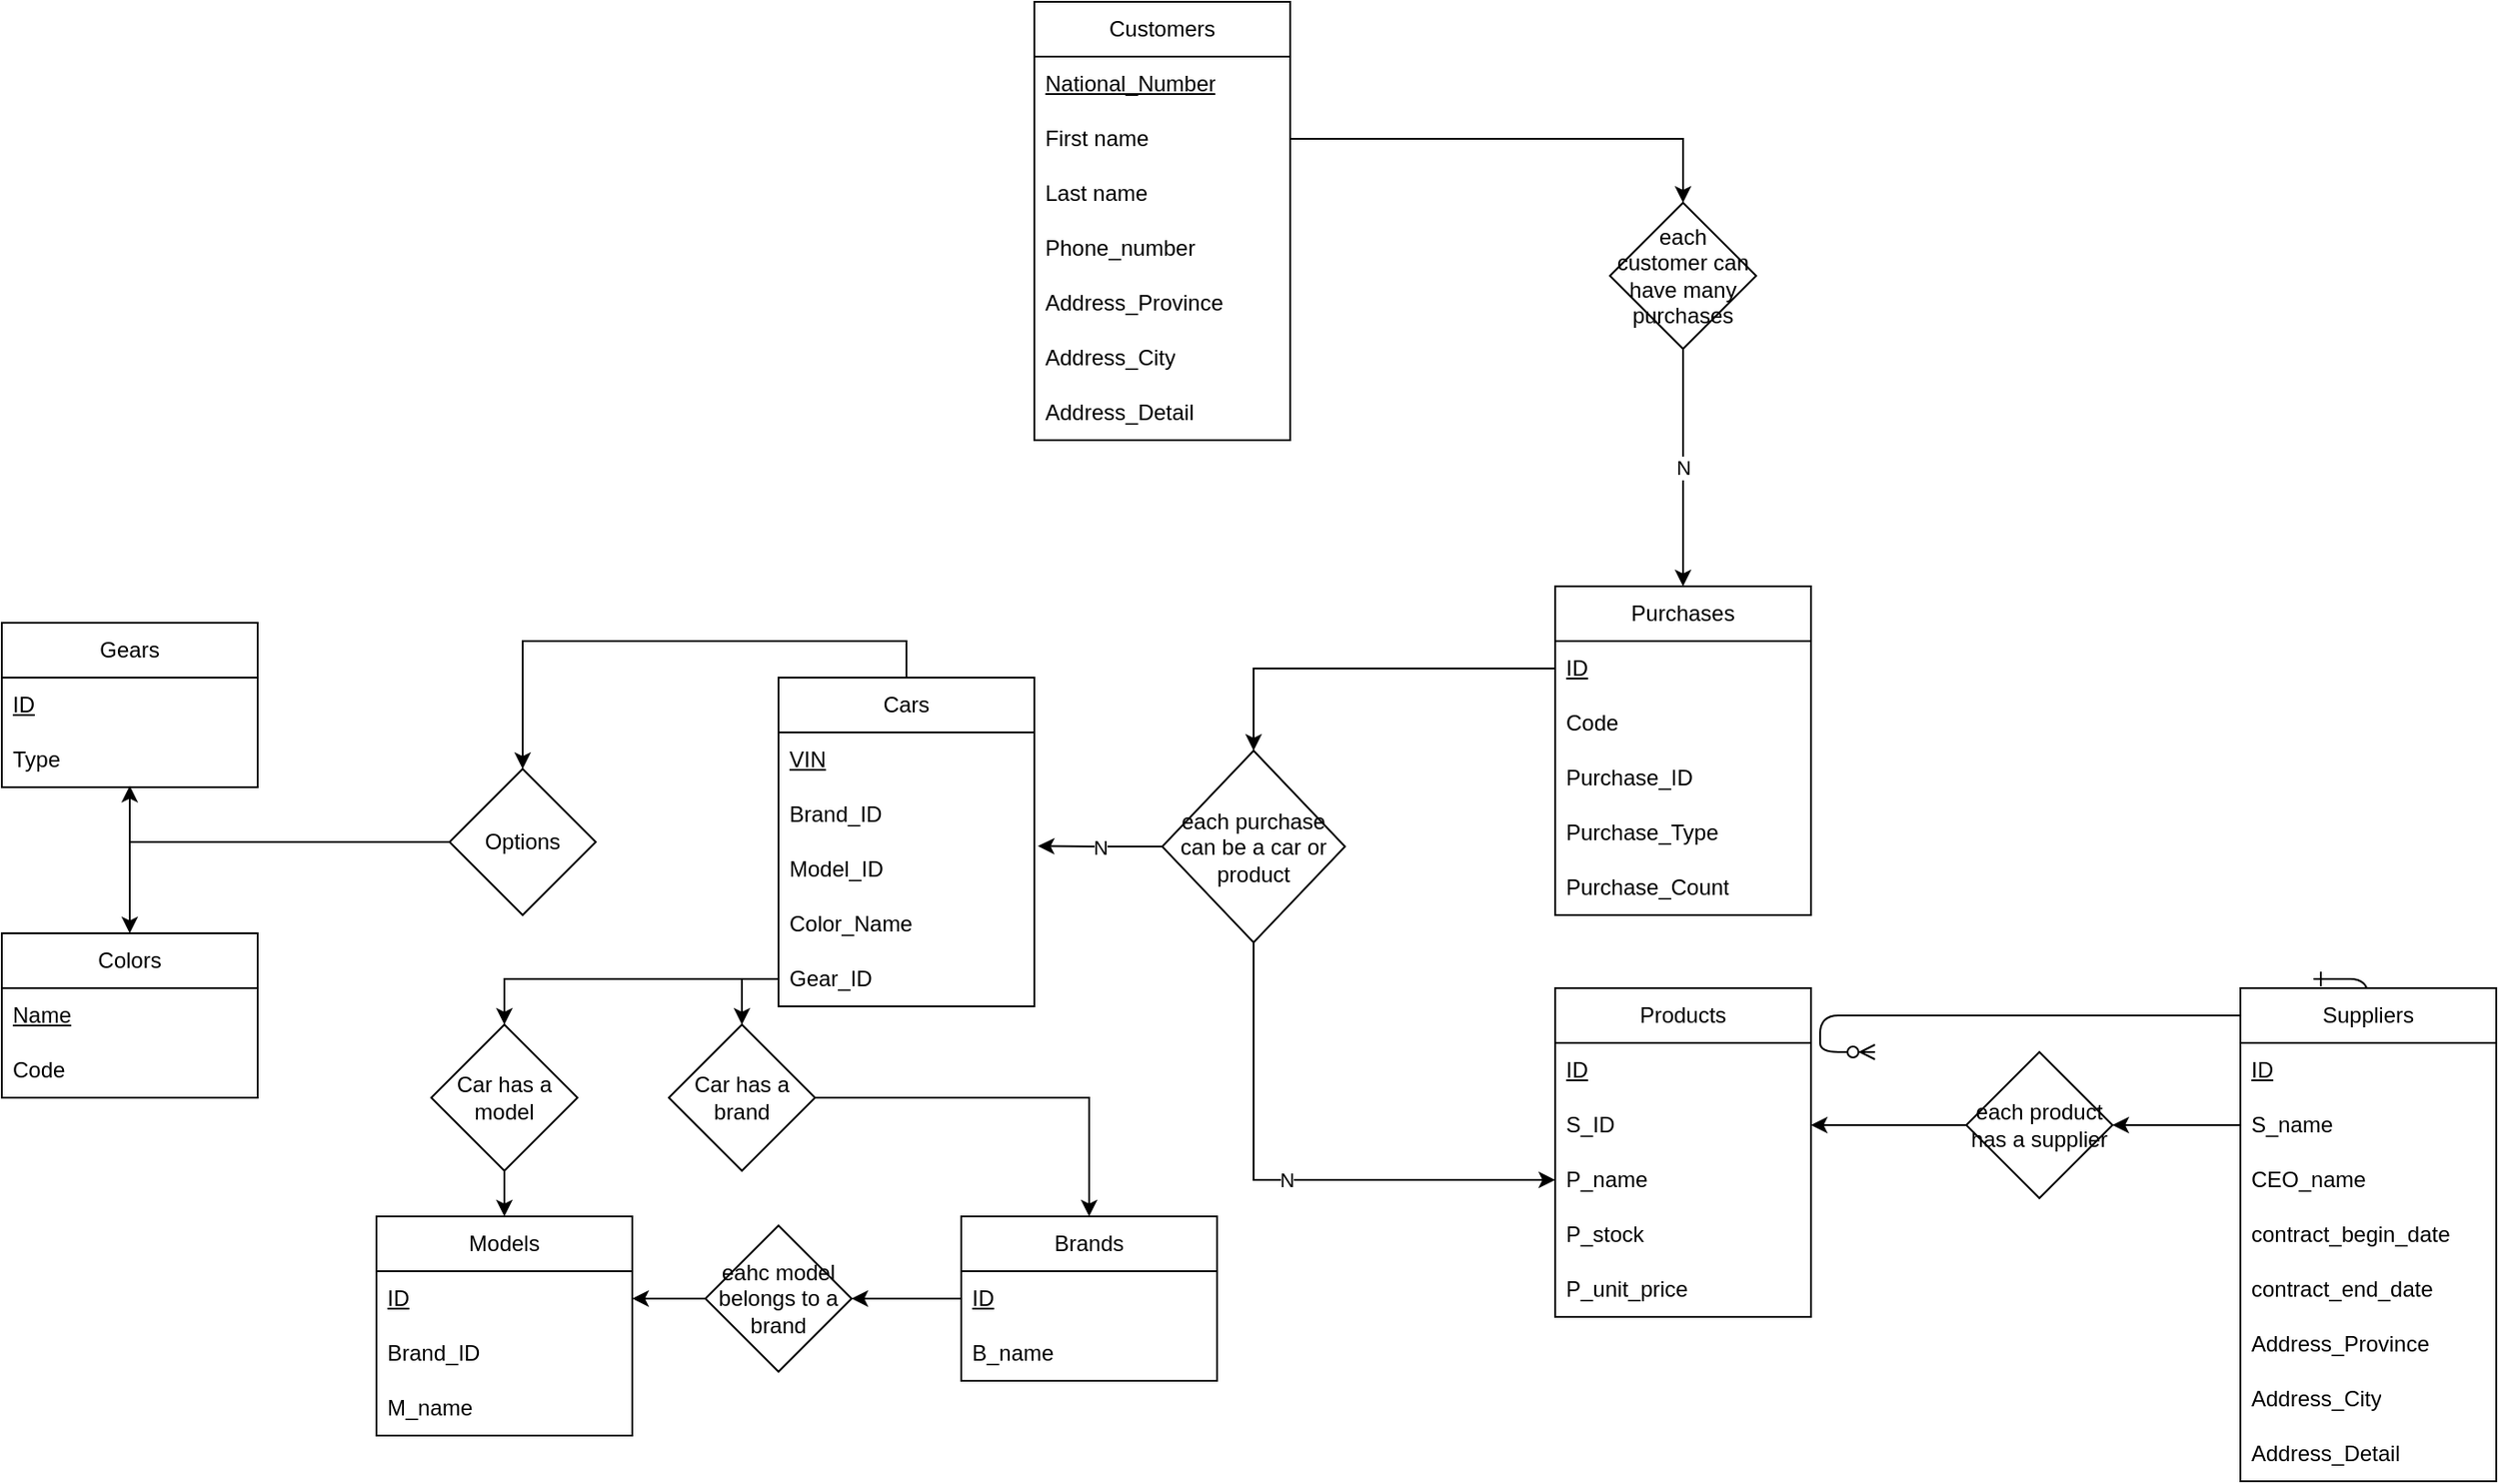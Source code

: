 <mxfile version="20.8.10" type="device"><diagram id="R2lEEEUBdFMjLlhIrx00" name="Page-1"><mxGraphModel dx="2350" dy="1999" grid="1" gridSize="10" guides="1" tooltips="1" connect="1" arrows="1" fold="1" page="1" pageScale="1" pageWidth="850" pageHeight="1100" math="0" shadow="0" extFonts="Permanent Marker^https://fonts.googleapis.com/css?family=Permanent+Marker"><root><mxCell id="0"/><mxCell id="1" parent="0"/><mxCell id="C-vyLk0tnHw3VtMMgP7b-12" value="" style="edgeStyle=entityRelationEdgeStyle;endArrow=ERzeroToMany;startArrow=ERone;endFill=1;startFill=0;" parent="1" target="C-vyLk0tnHw3VtMMgP7b-17" edge="1"><mxGeometry width="100" height="100" relative="1" as="geometry"><mxPoint x="700" y="165" as="sourcePoint"/><mxPoint x="460" y="205" as="targetPoint"/></mxGeometry></mxCell><mxCell id="0owGsw8xxq0cr4WaNsGn-62" style="edgeStyle=orthogonalEdgeStyle;rounded=0;orthogonalLoop=1;jettySize=auto;html=1;exitX=0.5;exitY=0;exitDx=0;exitDy=0;entryX=0.5;entryY=0;entryDx=0;entryDy=0;" edge="1" parent="1" source="0owGsw8xxq0cr4WaNsGn-4" target="0owGsw8xxq0cr4WaNsGn-61"><mxGeometry relative="1" as="geometry"/></mxCell><mxCell id="0owGsw8xxq0cr4WaNsGn-4" value="Cars" style="swimlane;fontStyle=0;childLayout=stackLayout;horizontal=1;startSize=30;horizontalStack=0;resizeParent=1;resizeParentMax=0;resizeLast=0;collapsible=1;marginBottom=0;whiteSpace=wrap;html=1;" vertex="1" parent="1"><mxGeometry x="-140" width="140" height="180" as="geometry"/></mxCell><mxCell id="0owGsw8xxq0cr4WaNsGn-5" value="&lt;u&gt;VIN&lt;/u&gt;" style="text;strokeColor=none;fillColor=none;align=left;verticalAlign=middle;spacingLeft=4;spacingRight=4;overflow=hidden;points=[[0,0.5],[1,0.5]];portConstraint=eastwest;rotatable=0;whiteSpace=wrap;html=1;" vertex="1" parent="0owGsw8xxq0cr4WaNsGn-4"><mxGeometry y="30" width="140" height="30" as="geometry"/></mxCell><mxCell id="0owGsw8xxq0cr4WaNsGn-6" value="Brand_ID" style="text;strokeColor=none;fillColor=none;align=left;verticalAlign=middle;spacingLeft=4;spacingRight=4;overflow=hidden;points=[[0,0.5],[1,0.5]];portConstraint=eastwest;rotatable=0;whiteSpace=wrap;html=1;" vertex="1" parent="0owGsw8xxq0cr4WaNsGn-4"><mxGeometry y="60" width="140" height="30" as="geometry"/></mxCell><mxCell id="0owGsw8xxq0cr4WaNsGn-9" value="Model_ID" style="text;strokeColor=none;fillColor=none;align=left;verticalAlign=middle;spacingLeft=4;spacingRight=4;overflow=hidden;points=[[0,0.5],[1,0.5]];portConstraint=eastwest;rotatable=0;whiteSpace=wrap;html=1;" vertex="1" parent="0owGsw8xxq0cr4WaNsGn-4"><mxGeometry y="90" width="140" height="30" as="geometry"/></mxCell><mxCell id="0owGsw8xxq0cr4WaNsGn-10" value="Color_Name" style="text;strokeColor=none;fillColor=none;align=left;verticalAlign=middle;spacingLeft=4;spacingRight=4;overflow=hidden;points=[[0,0.5],[1,0.5]];portConstraint=eastwest;rotatable=0;whiteSpace=wrap;html=1;" vertex="1" parent="0owGsw8xxq0cr4WaNsGn-4"><mxGeometry y="120" width="140" height="30" as="geometry"/></mxCell><mxCell id="0owGsw8xxq0cr4WaNsGn-8" value="Gear_ID" style="text;strokeColor=none;fillColor=none;align=left;verticalAlign=middle;spacingLeft=4;spacingRight=4;overflow=hidden;points=[[0,0.5],[1,0.5]];portConstraint=eastwest;rotatable=0;whiteSpace=wrap;html=1;" vertex="1" parent="0owGsw8xxq0cr4WaNsGn-4"><mxGeometry y="150" width="140" height="30" as="geometry"/></mxCell><mxCell id="0owGsw8xxq0cr4WaNsGn-11" value="Gears" style="swimlane;fontStyle=0;childLayout=stackLayout;horizontal=1;startSize=30;horizontalStack=0;resizeParent=1;resizeParentMax=0;resizeLast=0;collapsible=1;marginBottom=0;whiteSpace=wrap;html=1;" vertex="1" parent="1"><mxGeometry x="-565" y="-30" width="140" height="90" as="geometry"/></mxCell><mxCell id="0owGsw8xxq0cr4WaNsGn-12" value="&lt;u&gt;ID&lt;/u&gt;" style="text;strokeColor=none;fillColor=none;align=left;verticalAlign=middle;spacingLeft=4;spacingRight=4;overflow=hidden;points=[[0,0.5],[1,0.5]];portConstraint=eastwest;rotatable=0;whiteSpace=wrap;html=1;" vertex="1" parent="0owGsw8xxq0cr4WaNsGn-11"><mxGeometry y="30" width="140" height="30" as="geometry"/></mxCell><mxCell id="0owGsw8xxq0cr4WaNsGn-13" value="Type" style="text;strokeColor=none;fillColor=none;align=left;verticalAlign=middle;spacingLeft=4;spacingRight=4;overflow=hidden;points=[[0,0.5],[1,0.5]];portConstraint=eastwest;rotatable=0;whiteSpace=wrap;html=1;" vertex="1" parent="0owGsw8xxq0cr4WaNsGn-11"><mxGeometry y="60" width="140" height="30" as="geometry"/></mxCell><mxCell id="0owGsw8xxq0cr4WaNsGn-17" value="Colors" style="swimlane;fontStyle=0;childLayout=stackLayout;horizontal=1;startSize=30;horizontalStack=0;resizeParent=1;resizeParentMax=0;resizeLast=0;collapsible=1;marginBottom=0;whiteSpace=wrap;html=1;" vertex="1" parent="1"><mxGeometry x="-565" y="140" width="140" height="90" as="geometry"/></mxCell><mxCell id="0owGsw8xxq0cr4WaNsGn-18" value="&lt;u&gt;Name&lt;/u&gt;" style="text;strokeColor=none;fillColor=none;align=left;verticalAlign=middle;spacingLeft=4;spacingRight=4;overflow=hidden;points=[[0,0.5],[1,0.5]];portConstraint=eastwest;rotatable=0;whiteSpace=wrap;html=1;" vertex="1" parent="0owGsw8xxq0cr4WaNsGn-17"><mxGeometry y="30" width="140" height="30" as="geometry"/></mxCell><mxCell id="0owGsw8xxq0cr4WaNsGn-19" value="Code" style="text;strokeColor=none;fillColor=none;align=left;verticalAlign=middle;spacingLeft=4;spacingRight=4;overflow=hidden;points=[[0,0.5],[1,0.5]];portConstraint=eastwest;rotatable=0;whiteSpace=wrap;html=1;" vertex="1" parent="0owGsw8xxq0cr4WaNsGn-17"><mxGeometry y="60" width="140" height="30" as="geometry"/></mxCell><mxCell id="0owGsw8xxq0cr4WaNsGn-20" value="Products" style="swimlane;fontStyle=0;childLayout=stackLayout;horizontal=1;startSize=30;horizontalStack=0;resizeParent=1;resizeParentMax=0;resizeLast=0;collapsible=1;marginBottom=0;whiteSpace=wrap;html=1;" vertex="1" parent="1"><mxGeometry x="285" y="170" width="140" height="180" as="geometry"/></mxCell><mxCell id="0owGsw8xxq0cr4WaNsGn-21" value="&lt;u&gt;ID&lt;/u&gt;" style="text;strokeColor=none;fillColor=none;align=left;verticalAlign=middle;spacingLeft=4;spacingRight=4;overflow=hidden;points=[[0,0.5],[1,0.5]];portConstraint=eastwest;rotatable=0;whiteSpace=wrap;html=1;" vertex="1" parent="0owGsw8xxq0cr4WaNsGn-20"><mxGeometry y="30" width="140" height="30" as="geometry"/></mxCell><mxCell id="0owGsw8xxq0cr4WaNsGn-96" value="S_ID" style="text;strokeColor=none;fillColor=none;align=left;verticalAlign=middle;spacingLeft=4;spacingRight=4;overflow=hidden;points=[[0,0.5],[1,0.5]];portConstraint=eastwest;rotatable=0;whiteSpace=wrap;html=1;" vertex="1" parent="0owGsw8xxq0cr4WaNsGn-20"><mxGeometry y="60" width="140" height="30" as="geometry"/></mxCell><mxCell id="0owGsw8xxq0cr4WaNsGn-22" value="P_name" style="text;strokeColor=none;fillColor=none;align=left;verticalAlign=middle;spacingLeft=4;spacingRight=4;overflow=hidden;points=[[0,0.5],[1,0.5]];portConstraint=eastwest;rotatable=0;whiteSpace=wrap;html=1;" vertex="1" parent="0owGsw8xxq0cr4WaNsGn-20"><mxGeometry y="90" width="140" height="30" as="geometry"/></mxCell><mxCell id="0owGsw8xxq0cr4WaNsGn-23" value="P_stock" style="text;strokeColor=none;fillColor=none;align=left;verticalAlign=middle;spacingLeft=4;spacingRight=4;overflow=hidden;points=[[0,0.5],[1,0.5]];portConstraint=eastwest;rotatable=0;whiteSpace=wrap;html=1;" vertex="1" parent="0owGsw8xxq0cr4WaNsGn-20"><mxGeometry y="120" width="140" height="30" as="geometry"/></mxCell><mxCell id="0owGsw8xxq0cr4WaNsGn-60" value="P_unit_price" style="text;strokeColor=none;fillColor=none;align=left;verticalAlign=middle;spacingLeft=4;spacingRight=4;overflow=hidden;points=[[0,0.5],[1,0.5]];portConstraint=eastwest;rotatable=0;whiteSpace=wrap;html=1;" vertex="1" parent="0owGsw8xxq0cr4WaNsGn-20"><mxGeometry y="150" width="140" height="30" as="geometry"/></mxCell><mxCell id="0owGsw8xxq0cr4WaNsGn-26" value="Suppliers" style="swimlane;fontStyle=0;childLayout=stackLayout;horizontal=1;startSize=30;horizontalStack=0;resizeParent=1;resizeParentMax=0;resizeLast=0;collapsible=1;marginBottom=0;whiteSpace=wrap;html=1;" vertex="1" parent="1"><mxGeometry x="660" y="170" width="140" height="270" as="geometry"/></mxCell><mxCell id="0owGsw8xxq0cr4WaNsGn-27" value="&lt;u&gt;ID&lt;/u&gt;" style="text;strokeColor=none;fillColor=none;align=left;verticalAlign=middle;spacingLeft=4;spacingRight=4;overflow=hidden;points=[[0,0.5],[1,0.5]];portConstraint=eastwest;rotatable=0;whiteSpace=wrap;html=1;" vertex="1" parent="0owGsw8xxq0cr4WaNsGn-26"><mxGeometry y="30" width="140" height="30" as="geometry"/></mxCell><mxCell id="0owGsw8xxq0cr4WaNsGn-28" value="S_name" style="text;strokeColor=none;fillColor=none;align=left;verticalAlign=middle;spacingLeft=4;spacingRight=4;overflow=hidden;points=[[0,0.5],[1,0.5]];portConstraint=eastwest;rotatable=0;whiteSpace=wrap;html=1;" vertex="1" parent="0owGsw8xxq0cr4WaNsGn-26"><mxGeometry y="60" width="140" height="30" as="geometry"/></mxCell><mxCell id="0owGsw8xxq0cr4WaNsGn-29" value="CEO_name" style="text;strokeColor=none;fillColor=none;align=left;verticalAlign=middle;spacingLeft=4;spacingRight=4;overflow=hidden;points=[[0,0.5],[1,0.5]];portConstraint=eastwest;rotatable=0;whiteSpace=wrap;html=1;" vertex="1" parent="0owGsw8xxq0cr4WaNsGn-26"><mxGeometry y="90" width="140" height="30" as="geometry"/></mxCell><mxCell id="0owGsw8xxq0cr4WaNsGn-56" value="contract_begin_date" style="text;strokeColor=none;fillColor=none;align=left;verticalAlign=middle;spacingLeft=4;spacingRight=4;overflow=hidden;points=[[0,0.5],[1,0.5]];portConstraint=eastwest;rotatable=0;whiteSpace=wrap;html=1;" vertex="1" parent="0owGsw8xxq0cr4WaNsGn-26"><mxGeometry y="120" width="140" height="30" as="geometry"/></mxCell><mxCell id="0owGsw8xxq0cr4WaNsGn-58" value="contract_end_date" style="text;strokeColor=none;fillColor=none;align=left;verticalAlign=middle;spacingLeft=4;spacingRight=4;overflow=hidden;points=[[0,0.5],[1,0.5]];portConstraint=eastwest;rotatable=0;whiteSpace=wrap;html=1;" vertex="1" parent="0owGsw8xxq0cr4WaNsGn-26"><mxGeometry y="150" width="140" height="30" as="geometry"/></mxCell><mxCell id="0owGsw8xxq0cr4WaNsGn-30" value="Address_Province" style="text;strokeColor=none;fillColor=none;align=left;verticalAlign=middle;spacingLeft=4;spacingRight=4;overflow=hidden;points=[[0,0.5],[1,0.5]];portConstraint=eastwest;rotatable=0;whiteSpace=wrap;html=1;" vertex="1" parent="0owGsw8xxq0cr4WaNsGn-26"><mxGeometry y="180" width="140" height="30" as="geometry"/></mxCell><mxCell id="0owGsw8xxq0cr4WaNsGn-31" value="Address_City" style="text;strokeColor=none;fillColor=none;align=left;verticalAlign=middle;spacingLeft=4;spacingRight=4;overflow=hidden;points=[[0,0.5],[1,0.5]];portConstraint=eastwest;rotatable=0;whiteSpace=wrap;html=1;" vertex="1" parent="0owGsw8xxq0cr4WaNsGn-26"><mxGeometry y="210" width="140" height="30" as="geometry"/></mxCell><mxCell id="0owGsw8xxq0cr4WaNsGn-32" value="Address_Detail" style="text;strokeColor=none;fillColor=none;align=left;verticalAlign=middle;spacingLeft=4;spacingRight=4;overflow=hidden;points=[[0,0.5],[1,0.5]];portConstraint=eastwest;rotatable=0;whiteSpace=wrap;html=1;" vertex="1" parent="0owGsw8xxq0cr4WaNsGn-26"><mxGeometry y="240" width="140" height="30" as="geometry"/></mxCell><mxCell id="0owGsw8xxq0cr4WaNsGn-75" value="" style="edgeStyle=orthogonalEdgeStyle;rounded=0;orthogonalLoop=1;jettySize=auto;html=1;" edge="1" parent="1" source="0owGsw8xxq0cr4WaNsGn-33" target="0owGsw8xxq0cr4WaNsGn-74"><mxGeometry relative="1" as="geometry"/></mxCell><mxCell id="0owGsw8xxq0cr4WaNsGn-33" value="Brands" style="swimlane;fontStyle=0;childLayout=stackLayout;horizontal=1;startSize=30;horizontalStack=0;resizeParent=1;resizeParentMax=0;resizeLast=0;collapsible=1;marginBottom=0;whiteSpace=wrap;html=1;" vertex="1" parent="1"><mxGeometry x="-40" y="295" width="140" height="90" as="geometry"/></mxCell><mxCell id="0owGsw8xxq0cr4WaNsGn-34" value="&lt;u&gt;ID&lt;/u&gt;" style="text;strokeColor=none;fillColor=none;align=left;verticalAlign=middle;spacingLeft=4;spacingRight=4;overflow=hidden;points=[[0,0.5],[1,0.5]];portConstraint=eastwest;rotatable=0;whiteSpace=wrap;html=1;" vertex="1" parent="0owGsw8xxq0cr4WaNsGn-33"><mxGeometry y="30" width="140" height="30" as="geometry"/></mxCell><mxCell id="0owGsw8xxq0cr4WaNsGn-35" value="B_name" style="text;strokeColor=none;fillColor=none;align=left;verticalAlign=middle;spacingLeft=4;spacingRight=4;overflow=hidden;points=[[0,0.5],[1,0.5]];portConstraint=eastwest;rotatable=0;whiteSpace=wrap;html=1;" vertex="1" parent="0owGsw8xxq0cr4WaNsGn-33"><mxGeometry y="60" width="140" height="30" as="geometry"/></mxCell><mxCell id="0owGsw8xxq0cr4WaNsGn-36" value="Models" style="swimlane;fontStyle=0;childLayout=stackLayout;horizontal=1;startSize=30;horizontalStack=0;resizeParent=1;resizeParentMax=0;resizeLast=0;collapsible=1;marginBottom=0;whiteSpace=wrap;html=1;" vertex="1" parent="1"><mxGeometry x="-360" y="295" width="140" height="120" as="geometry"/></mxCell><mxCell id="0owGsw8xxq0cr4WaNsGn-37" value="&lt;u&gt;ID&lt;/u&gt;" style="text;strokeColor=none;fillColor=none;align=left;verticalAlign=middle;spacingLeft=4;spacingRight=4;overflow=hidden;points=[[0,0.5],[1,0.5]];portConstraint=eastwest;rotatable=0;whiteSpace=wrap;html=1;" vertex="1" parent="0owGsw8xxq0cr4WaNsGn-36"><mxGeometry y="30" width="140" height="30" as="geometry"/></mxCell><mxCell id="0owGsw8xxq0cr4WaNsGn-39" value="Brand_ID" style="text;strokeColor=none;fillColor=none;align=left;verticalAlign=middle;spacingLeft=4;spacingRight=4;overflow=hidden;points=[[0,0.5],[1,0.5]];portConstraint=eastwest;rotatable=0;whiteSpace=wrap;html=1;" vertex="1" parent="0owGsw8xxq0cr4WaNsGn-36"><mxGeometry y="60" width="140" height="30" as="geometry"/></mxCell><mxCell id="0owGsw8xxq0cr4WaNsGn-38" value="M_name" style="text;strokeColor=none;fillColor=none;align=left;verticalAlign=middle;spacingLeft=4;spacingRight=4;overflow=hidden;points=[[0,0.5],[1,0.5]];portConstraint=eastwest;rotatable=0;whiteSpace=wrap;html=1;" vertex="1" parent="0owGsw8xxq0cr4WaNsGn-36"><mxGeometry y="90" width="140" height="30" as="geometry"/></mxCell><mxCell id="0owGsw8xxq0cr4WaNsGn-40" value="Customers" style="swimlane;fontStyle=0;childLayout=stackLayout;horizontal=1;startSize=30;horizontalStack=0;resizeParent=1;resizeParentMax=0;resizeLast=0;collapsible=1;marginBottom=0;whiteSpace=wrap;html=1;" vertex="1" parent="1"><mxGeometry y="-370" width="140" height="240" as="geometry"/></mxCell><mxCell id="0owGsw8xxq0cr4WaNsGn-41" value="&lt;u&gt;National_Number&lt;/u&gt;" style="text;strokeColor=none;fillColor=none;align=left;verticalAlign=middle;spacingLeft=4;spacingRight=4;overflow=hidden;points=[[0,0.5],[1,0.5]];portConstraint=eastwest;rotatable=0;whiteSpace=wrap;html=1;" vertex="1" parent="0owGsw8xxq0cr4WaNsGn-40"><mxGeometry y="30" width="140" height="30" as="geometry"/></mxCell><mxCell id="0owGsw8xxq0cr4WaNsGn-42" value="First name" style="text;strokeColor=none;fillColor=none;align=left;verticalAlign=middle;spacingLeft=4;spacingRight=4;overflow=hidden;points=[[0,0.5],[1,0.5]];portConstraint=eastwest;rotatable=0;whiteSpace=wrap;html=1;" vertex="1" parent="0owGsw8xxq0cr4WaNsGn-40"><mxGeometry y="60" width="140" height="30" as="geometry"/></mxCell><mxCell id="0owGsw8xxq0cr4WaNsGn-47" value="Last name" style="text;strokeColor=none;fillColor=none;align=left;verticalAlign=middle;spacingLeft=4;spacingRight=4;overflow=hidden;points=[[0,0.5],[1,0.5]];portConstraint=eastwest;rotatable=0;whiteSpace=wrap;html=1;" vertex="1" parent="0owGsw8xxq0cr4WaNsGn-40"><mxGeometry y="90" width="140" height="30" as="geometry"/></mxCell><mxCell id="0owGsw8xxq0cr4WaNsGn-43" value="Phone_number" style="text;strokeColor=none;fillColor=none;align=left;verticalAlign=middle;spacingLeft=4;spacingRight=4;overflow=hidden;points=[[0,0.5],[1,0.5]];portConstraint=eastwest;rotatable=0;whiteSpace=wrap;html=1;" vertex="1" parent="0owGsw8xxq0cr4WaNsGn-40"><mxGeometry y="120" width="140" height="30" as="geometry"/></mxCell><mxCell id="0owGsw8xxq0cr4WaNsGn-44" value="Address_Province" style="text;strokeColor=none;fillColor=none;align=left;verticalAlign=middle;spacingLeft=4;spacingRight=4;overflow=hidden;points=[[0,0.5],[1,0.5]];portConstraint=eastwest;rotatable=0;whiteSpace=wrap;html=1;" vertex="1" parent="0owGsw8xxq0cr4WaNsGn-40"><mxGeometry y="150" width="140" height="30" as="geometry"/></mxCell><mxCell id="0owGsw8xxq0cr4WaNsGn-45" value="Address_City" style="text;strokeColor=none;fillColor=none;align=left;verticalAlign=middle;spacingLeft=4;spacingRight=4;overflow=hidden;points=[[0,0.5],[1,0.5]];portConstraint=eastwest;rotatable=0;whiteSpace=wrap;html=1;" vertex="1" parent="0owGsw8xxq0cr4WaNsGn-40"><mxGeometry y="180" width="140" height="30" as="geometry"/></mxCell><mxCell id="0owGsw8xxq0cr4WaNsGn-46" value="Address_Detail" style="text;strokeColor=none;fillColor=none;align=left;verticalAlign=middle;spacingLeft=4;spacingRight=4;overflow=hidden;points=[[0,0.5],[1,0.5]];portConstraint=eastwest;rotatable=0;whiteSpace=wrap;html=1;" vertex="1" parent="0owGsw8xxq0cr4WaNsGn-40"><mxGeometry y="210" width="140" height="30" as="geometry"/></mxCell><mxCell id="0owGsw8xxq0cr4WaNsGn-48" value="Purchases" style="swimlane;fontStyle=0;childLayout=stackLayout;horizontal=1;startSize=30;horizontalStack=0;resizeParent=1;resizeParentMax=0;resizeLast=0;collapsible=1;marginBottom=0;whiteSpace=wrap;html=1;" vertex="1" parent="1"><mxGeometry x="285" y="-50" width="140" height="180" as="geometry"/></mxCell><mxCell id="0owGsw8xxq0cr4WaNsGn-49" value="&lt;u&gt;ID&lt;/u&gt;" style="text;strokeColor=none;fillColor=none;align=left;verticalAlign=middle;spacingLeft=4;spacingRight=4;overflow=hidden;points=[[0,0.5],[1,0.5]];portConstraint=eastwest;rotatable=0;whiteSpace=wrap;html=1;" vertex="1" parent="0owGsw8xxq0cr4WaNsGn-48"><mxGeometry y="30" width="140" height="30" as="geometry"/></mxCell><mxCell id="0owGsw8xxq0cr4WaNsGn-50" value="Code" style="text;strokeColor=none;fillColor=none;align=left;verticalAlign=middle;spacingLeft=4;spacingRight=4;overflow=hidden;points=[[0,0.5],[1,0.5]];portConstraint=eastwest;rotatable=0;whiteSpace=wrap;html=1;" vertex="1" parent="0owGsw8xxq0cr4WaNsGn-48"><mxGeometry y="60" width="140" height="30" as="geometry"/></mxCell><mxCell id="0owGsw8xxq0cr4WaNsGn-51" value="Purchase_ID" style="text;strokeColor=none;fillColor=none;align=left;verticalAlign=middle;spacingLeft=4;spacingRight=4;overflow=hidden;points=[[0,0.5],[1,0.5]];portConstraint=eastwest;rotatable=0;whiteSpace=wrap;html=1;" vertex="1" parent="0owGsw8xxq0cr4WaNsGn-48"><mxGeometry y="90" width="140" height="30" as="geometry"/></mxCell><mxCell id="0owGsw8xxq0cr4WaNsGn-52" value="Purchase_Type" style="text;strokeColor=none;fillColor=none;align=left;verticalAlign=middle;spacingLeft=4;spacingRight=4;overflow=hidden;points=[[0,0.5],[1,0.5]];portConstraint=eastwest;rotatable=0;whiteSpace=wrap;html=1;" vertex="1" parent="0owGsw8xxq0cr4WaNsGn-48"><mxGeometry y="120" width="140" height="30" as="geometry"/></mxCell><mxCell id="0owGsw8xxq0cr4WaNsGn-53" value="Purchase_Count" style="text;strokeColor=none;fillColor=none;align=left;verticalAlign=middle;spacingLeft=4;spacingRight=4;overflow=hidden;points=[[0,0.5],[1,0.5]];portConstraint=eastwest;rotatable=0;whiteSpace=wrap;html=1;" vertex="1" parent="0owGsw8xxq0cr4WaNsGn-48"><mxGeometry y="150" width="140" height="30" as="geometry"/></mxCell><mxCell id="0owGsw8xxq0cr4WaNsGn-65" style="edgeStyle=orthogonalEdgeStyle;rounded=0;orthogonalLoop=1;jettySize=auto;html=1;exitX=0;exitY=0.5;exitDx=0;exitDy=0;" edge="1" parent="1" source="0owGsw8xxq0cr4WaNsGn-61" target="0owGsw8xxq0cr4WaNsGn-17"><mxGeometry relative="1" as="geometry"/></mxCell><mxCell id="0owGsw8xxq0cr4WaNsGn-78" style="edgeStyle=orthogonalEdgeStyle;rounded=0;orthogonalLoop=1;jettySize=auto;html=1;exitX=0;exitY=0.5;exitDx=0;exitDy=0;entryX=0.5;entryY=0.975;entryDx=0;entryDy=0;entryPerimeter=0;" edge="1" parent="1" source="0owGsw8xxq0cr4WaNsGn-61" target="0owGsw8xxq0cr4WaNsGn-13"><mxGeometry relative="1" as="geometry"/></mxCell><mxCell id="0owGsw8xxq0cr4WaNsGn-61" value="Options" style="rhombus;whiteSpace=wrap;html=1;" vertex="1" parent="1"><mxGeometry x="-320" y="50" width="80" height="80" as="geometry"/></mxCell><mxCell id="0owGsw8xxq0cr4WaNsGn-69" style="edgeStyle=orthogonalEdgeStyle;rounded=0;orthogonalLoop=1;jettySize=auto;html=1;exitX=0.5;exitY=1;exitDx=0;exitDy=0;entryX=0.5;entryY=0;entryDx=0;entryDy=0;" edge="1" parent="1" source="0owGsw8xxq0cr4WaNsGn-66" target="0owGsw8xxq0cr4WaNsGn-36"><mxGeometry relative="1" as="geometry"/></mxCell><mxCell id="0owGsw8xxq0cr4WaNsGn-66" value="Car has a model" style="rhombus;whiteSpace=wrap;html=1;" vertex="1" parent="1"><mxGeometry x="-330" y="190" width="80" height="80" as="geometry"/></mxCell><mxCell id="0owGsw8xxq0cr4WaNsGn-67" style="edgeStyle=orthogonalEdgeStyle;rounded=0;orthogonalLoop=1;jettySize=auto;html=1;exitX=0;exitY=0.5;exitDx=0;exitDy=0;entryX=0.5;entryY=0;entryDx=0;entryDy=0;" edge="1" parent="1" source="0owGsw8xxq0cr4WaNsGn-8" target="0owGsw8xxq0cr4WaNsGn-66"><mxGeometry relative="1" as="geometry"/></mxCell><mxCell id="0owGsw8xxq0cr4WaNsGn-73" style="edgeStyle=orthogonalEdgeStyle;rounded=0;orthogonalLoop=1;jettySize=auto;html=1;exitX=1;exitY=0.5;exitDx=0;exitDy=0;entryX=0.5;entryY=0;entryDx=0;entryDy=0;" edge="1" parent="1" source="0owGsw8xxq0cr4WaNsGn-70" target="0owGsw8xxq0cr4WaNsGn-33"><mxGeometry relative="1" as="geometry"/></mxCell><mxCell id="0owGsw8xxq0cr4WaNsGn-70" value="Car has a brand" style="rhombus;whiteSpace=wrap;html=1;" vertex="1" parent="1"><mxGeometry x="-200" y="190" width="80" height="80" as="geometry"/></mxCell><mxCell id="0owGsw8xxq0cr4WaNsGn-72" style="edgeStyle=orthogonalEdgeStyle;rounded=0;orthogonalLoop=1;jettySize=auto;html=1;exitX=0;exitY=0.5;exitDx=0;exitDy=0;entryX=0.5;entryY=0;entryDx=0;entryDy=0;" edge="1" parent="1" source="0owGsw8xxq0cr4WaNsGn-8" target="0owGsw8xxq0cr4WaNsGn-70"><mxGeometry relative="1" as="geometry"/></mxCell><mxCell id="0owGsw8xxq0cr4WaNsGn-76" style="edgeStyle=orthogonalEdgeStyle;rounded=0;orthogonalLoop=1;jettySize=auto;html=1;exitX=0;exitY=0.5;exitDx=0;exitDy=0;entryX=1;entryY=0.5;entryDx=0;entryDy=0;" edge="1" parent="1" source="0owGsw8xxq0cr4WaNsGn-74" target="0owGsw8xxq0cr4WaNsGn-37"><mxGeometry relative="1" as="geometry"/></mxCell><mxCell id="0owGsw8xxq0cr4WaNsGn-74" value="eahc model belongs to a brand" style="rhombus;whiteSpace=wrap;html=1;" vertex="1" parent="1"><mxGeometry x="-180" y="300" width="80" height="80" as="geometry"/></mxCell><mxCell id="0owGsw8xxq0cr4WaNsGn-82" value="N" style="edgeStyle=orthogonalEdgeStyle;rounded=0;orthogonalLoop=1;jettySize=auto;html=1;exitX=0;exitY=0.5;exitDx=0;exitDy=0;entryX=1.014;entryY=0.075;entryDx=0;entryDy=0;entryPerimeter=0;" edge="1" parent="1" source="0owGsw8xxq0cr4WaNsGn-79" target="0owGsw8xxq0cr4WaNsGn-9"><mxGeometry relative="1" as="geometry"/></mxCell><mxCell id="0owGsw8xxq0cr4WaNsGn-91" value="N" style="edgeStyle=orthogonalEdgeStyle;rounded=0;orthogonalLoop=1;jettySize=auto;html=1;exitX=0.5;exitY=1;exitDx=0;exitDy=0;entryX=0;entryY=0.5;entryDx=0;entryDy=0;" edge="1" parent="1" source="0owGsw8xxq0cr4WaNsGn-79" target="0owGsw8xxq0cr4WaNsGn-22"><mxGeometry relative="1" as="geometry"/></mxCell><mxCell id="0owGsw8xxq0cr4WaNsGn-79" value="each purchase can be a car or product" style="rhombus;whiteSpace=wrap;html=1;" vertex="1" parent="1"><mxGeometry x="70" y="40" width="100" height="105" as="geometry"/></mxCell><mxCell id="0owGsw8xxq0cr4WaNsGn-90" style="edgeStyle=orthogonalEdgeStyle;rounded=0;orthogonalLoop=1;jettySize=auto;html=1;exitX=0;exitY=0.5;exitDx=0;exitDy=0;entryX=0.5;entryY=0;entryDx=0;entryDy=0;" edge="1" parent="1" source="0owGsw8xxq0cr4WaNsGn-49" target="0owGsw8xxq0cr4WaNsGn-79"><mxGeometry relative="1" as="geometry"/></mxCell><mxCell id="0owGsw8xxq0cr4WaNsGn-93" value="N" style="edgeStyle=orthogonalEdgeStyle;rounded=0;orthogonalLoop=1;jettySize=auto;html=1;exitX=0.5;exitY=1;exitDx=0;exitDy=0;entryX=0.5;entryY=0;entryDx=0;entryDy=0;" edge="1" parent="1" source="0owGsw8xxq0cr4WaNsGn-92" target="0owGsw8xxq0cr4WaNsGn-48"><mxGeometry relative="1" as="geometry"/></mxCell><mxCell id="0owGsw8xxq0cr4WaNsGn-92" value="each customer can have many purchases" style="rhombus;whiteSpace=wrap;html=1;" vertex="1" parent="1"><mxGeometry x="315" y="-260" width="80" height="80" as="geometry"/></mxCell><mxCell id="0owGsw8xxq0cr4WaNsGn-94" style="edgeStyle=orthogonalEdgeStyle;rounded=0;orthogonalLoop=1;jettySize=auto;html=1;exitX=1;exitY=0.5;exitDx=0;exitDy=0;entryX=0.5;entryY=0;entryDx=0;entryDy=0;" edge="1" parent="1" source="0owGsw8xxq0cr4WaNsGn-42" target="0owGsw8xxq0cr4WaNsGn-92"><mxGeometry relative="1" as="geometry"/></mxCell><mxCell id="0owGsw8xxq0cr4WaNsGn-98" style="edgeStyle=orthogonalEdgeStyle;rounded=0;orthogonalLoop=1;jettySize=auto;html=1;exitX=0;exitY=0.5;exitDx=0;exitDy=0;entryX=1;entryY=0.5;entryDx=0;entryDy=0;" edge="1" parent="1" source="0owGsw8xxq0cr4WaNsGn-95" target="0owGsw8xxq0cr4WaNsGn-96"><mxGeometry relative="1" as="geometry"/></mxCell><mxCell id="0owGsw8xxq0cr4WaNsGn-95" value="each product has a supplier" style="rhombus;whiteSpace=wrap;html=1;" vertex="1" parent="1"><mxGeometry x="510" y="205" width="80" height="80" as="geometry"/></mxCell><mxCell id="0owGsw8xxq0cr4WaNsGn-97" style="edgeStyle=orthogonalEdgeStyle;rounded=0;orthogonalLoop=1;jettySize=auto;html=1;exitX=0;exitY=0.5;exitDx=0;exitDy=0;entryX=1;entryY=0.5;entryDx=0;entryDy=0;" edge="1" parent="1" source="0owGsw8xxq0cr4WaNsGn-28" target="0owGsw8xxq0cr4WaNsGn-95"><mxGeometry relative="1" as="geometry"/></mxCell></root></mxGraphModel></diagram></mxfile>